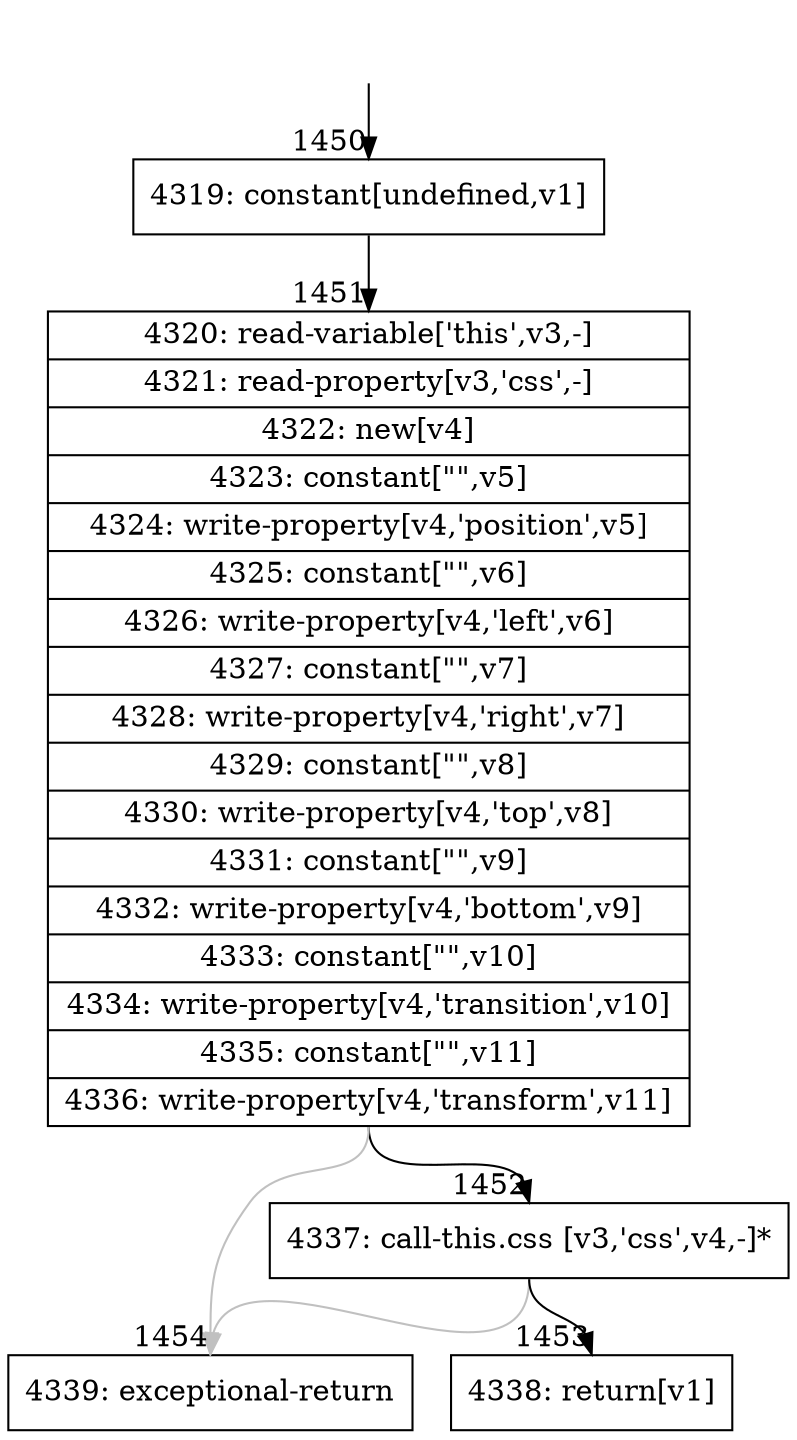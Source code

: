 digraph {
rankdir="TD"
BB_entry134[shape=none,label=""];
BB_entry134 -> BB1450 [tailport=s, headport=n, headlabel="    1450"]
BB1450 [shape=record label="{4319: constant[undefined,v1]}" ] 
BB1450 -> BB1451 [tailport=s, headport=n, headlabel="      1451"]
BB1451 [shape=record label="{4320: read-variable['this',v3,-]|4321: read-property[v3,'css',-]|4322: new[v4]|4323: constant[\"\",v5]|4324: write-property[v4,'position',v5]|4325: constant[\"\",v6]|4326: write-property[v4,'left',v6]|4327: constant[\"\",v7]|4328: write-property[v4,'right',v7]|4329: constant[\"\",v8]|4330: write-property[v4,'top',v8]|4331: constant[\"\",v9]|4332: write-property[v4,'bottom',v9]|4333: constant[\"\",v10]|4334: write-property[v4,'transition',v10]|4335: constant[\"\",v11]|4336: write-property[v4,'transform',v11]}" ] 
BB1451 -> BB1452 [tailport=s, headport=n, headlabel="      1452"]
BB1451 -> BB1454 [tailport=s, headport=n, color=gray, headlabel="      1454"]
BB1452 [shape=record label="{4337: call-this.css [v3,'css',v4,-]*}" ] 
BB1452 -> BB1453 [tailport=s, headport=n, headlabel="      1453"]
BB1452 -> BB1454 [tailport=s, headport=n, color=gray]
BB1453 [shape=record label="{4338: return[v1]}" ] 
BB1454 [shape=record label="{4339: exceptional-return}" ] 
//#$~ 2029
}
